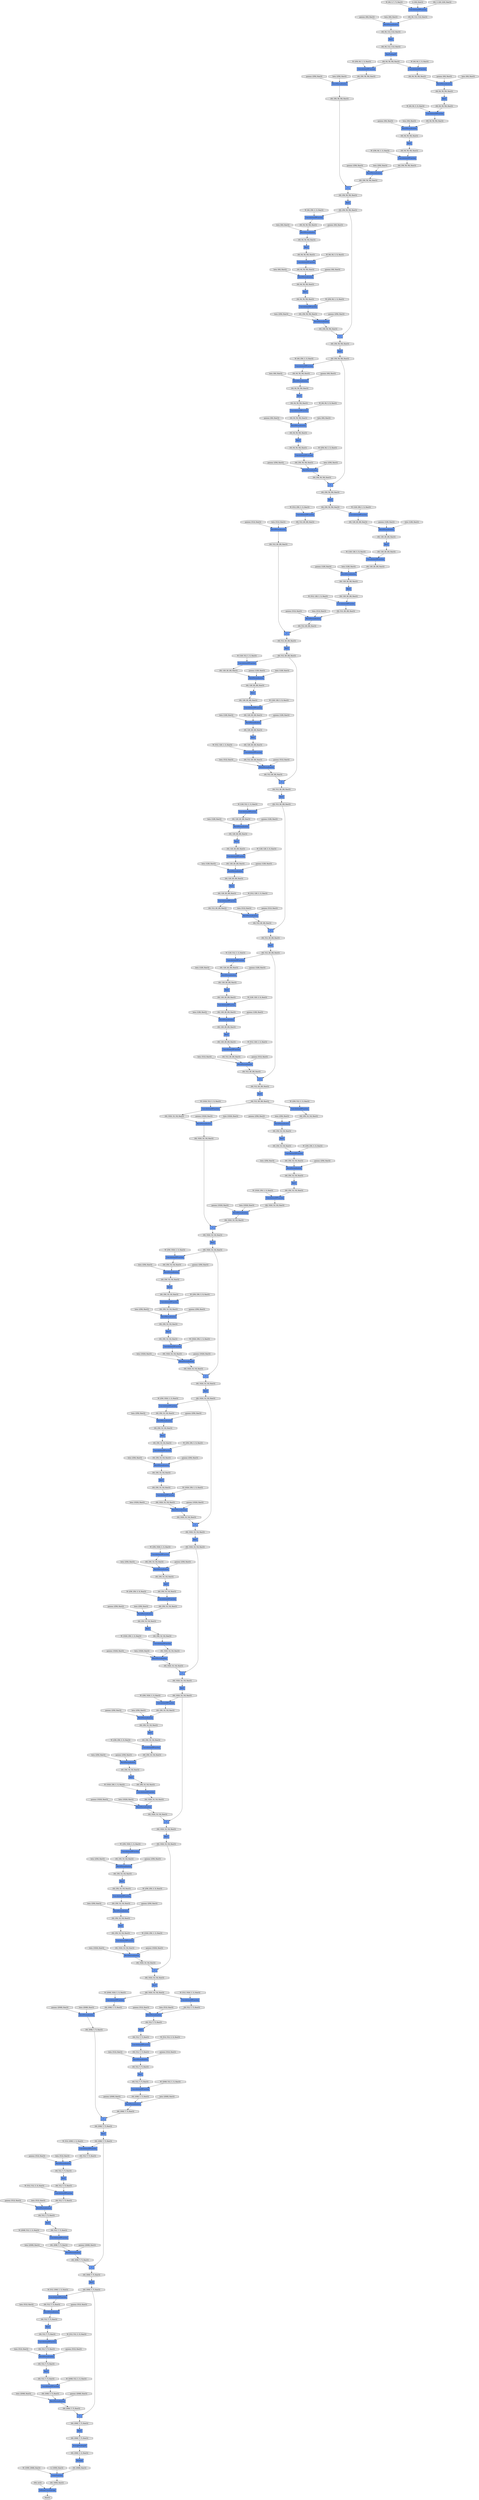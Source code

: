 digraph graphname{rankdir=TB;139725398245448 [label="ReLU",shape="record",style="filled",fillcolor="#6495ED"];139725398311040 [label="ReLU",shape="record",style="filled",fillcolor="#6495ED"];139725398245504 [label="(64, 256, 14, 14), float32",shape="octagon",style="filled",fillcolor="#E0E0E0"];139725398311096 [label="Convolution2DFunction",shape="record",style="filled",fillcolor="#6495ED"];139725398311152 [label="(64, 256, 14, 14), float32",shape="octagon",style="filled",fillcolor="#E0E0E0"];139725398245616 [label="Convolution2DFunction",shape="record",style="filled",fillcolor="#6495ED"];139725398311264 [label="Convolution2DFunction",shape="record",style="filled",fillcolor="#6495ED"];139725398245728 [label="(64, 256, 14, 14), float32",shape="octagon",style="filled",fillcolor="#E0E0E0"];139725398311376 [label="(64, 256, 14, 14), float32",shape="octagon",style="filled",fillcolor="#E0E0E0"];139725398245840 [label="BatchNormalization",shape="record",style="filled",fillcolor="#6495ED"];139725398311488 [label="BatchNormalization",shape="record",style="filled",fillcolor="#6495ED"];139725398245952 [label="(64, 256, 14, 14), float32",shape="octagon",style="filled",fillcolor="#E0E0E0"];139725454934592 [label="beta: (256), float32",shape="octagon",style="filled",fillcolor="#E0E0E0"];139725398311656 [label="(64, 256, 14, 14), float32",shape="octagon",style="filled",fillcolor="#E0E0E0"];139725454934872 [label="gamma: (256), float32",shape="octagon",style="filled",fillcolor="#E0E0E0"];139725398246344 [label="BatchNormalization",shape="record",style="filled",fillcolor="#6495ED"];139725398246400 [label="_ + _",shape="record",style="filled",fillcolor="#6495ED"];139725398246456 [label="(64, 256, 14, 14), float32",shape="octagon",style="filled",fillcolor="#E0E0E0"];139725398312048 [label="BatchNormalization",shape="record",style="filled",fillcolor="#6495ED"];139725398312104 [label="(64, 256, 14, 14), float32",shape="octagon",style="filled",fillcolor="#E0E0E0"];139725398246568 [label="Convolution2DFunction",shape="record",style="filled",fillcolor="#6495ED"];139725398312160 [label="(64, 256, 14, 14), float32",shape="octagon",style="filled",fillcolor="#E0E0E0"];139725398246680 [label="(64, 256, 14, 14), float32",shape="octagon",style="filled",fillcolor="#E0E0E0"];139725398312272 [label="_ + _",shape="record",style="filled",fillcolor="#6495ED"];139725398312384 [label="(64, 256, 14, 14), float32",shape="octagon",style="filled",fillcolor="#E0E0E0"];139725398246848 [label="(64, 1024, 14, 14), float32",shape="octagon",style="filled",fillcolor="#E0E0E0"];139725398312552 [label="(64, 1024, 14, 14), float32",shape="octagon",style="filled",fillcolor="#E0E0E0"];139725398247184 [label="BatchNormalization",shape="record",style="filled",fillcolor="#6495ED"];139725454935824 [label="W: (256, 64, 1, 1), float32",shape="octagon",style="filled",fillcolor="#E0E0E0"];139725398247296 [label="BatchNormalization",shape="record",style="filled",fillcolor="#6495ED"];139725398312888 [label="ReLU",shape="record",style="filled",fillcolor="#6495ED"];139725398247352 [label="(64, 1024, 14, 14), float32",shape="octagon",style="filled",fillcolor="#E0E0E0"];139725398312944 [label="BatchNormalization",shape="record",style="filled",fillcolor="#6495ED"];139725398313000 [label="ReLU",shape="record",style="filled",fillcolor="#6495ED"];139725398247464 [label="(64, 1024, 14, 14), float32",shape="octagon",style="filled",fillcolor="#E0E0E0"];139725398313056 [label="(64, 1024, 14, 14), float32",shape="octagon",style="filled",fillcolor="#E0E0E0"];139725454936160 [label="beta: (64), float32",shape="octagon",style="filled",fillcolor="#E0E0E0"];139725398313168 [label="(64, 1024, 14, 14), float32",shape="octagon",style="filled",fillcolor="#E0E0E0"];139725398313392 [label="BatchNormalization",shape="record",style="filled",fillcolor="#6495ED"];139725398247856 [label="ReLU",shape="record",style="filled",fillcolor="#6495ED"];139725398247912 [label="Convolution2DFunction",shape="record",style="filled",fillcolor="#6495ED"];139725398313504 [label="(64, 1024, 14, 14), float32",shape="octagon",style="filled",fillcolor="#E0E0E0"];139725398247968 [label="(64, 1024, 14, 14), float32",shape="octagon",style="filled",fillcolor="#E0E0E0"];139725398248024 [label="ReLU",shape="record",style="filled",fillcolor="#6495ED"];139725398248080 [label="(64, 256, 14, 14), float32",shape="octagon",style="filled",fillcolor="#E0E0E0"];139725398248136 [label="(64, 1024, 14, 14), float32",shape="octagon",style="filled",fillcolor="#E0E0E0"];139725454936776 [label="W: (64, 3, 7, 7), float32",shape="octagon",style="filled",fillcolor="#E0E0E0"];139725398248360 [label="Convolution2DFunction",shape="record",style="filled",fillcolor="#6495ED"];139725398313952 [label="ReLU",shape="record",style="filled",fillcolor="#6495ED"];139725398314008 [label="Convolution2DFunction",shape="record",style="filled",fillcolor="#6495ED"];139725398248472 [label="(64, 1024, 14, 14), float32",shape="octagon",style="filled",fillcolor="#E0E0E0"];139725398314064 [label="(64, 256, 14, 14), float32",shape="octagon",style="filled",fillcolor="#E0E0E0"];139725398314176 [label="Convolution2DFunction",shape="record",style="filled",fillcolor="#6495ED"];139725454937280 [label="b: (64), float32",shape="octagon",style="filled",fillcolor="#E0E0E0"];139725398314288 [label="(64, 256, 14, 14), float32",shape="octagon",style="filled",fillcolor="#E0E0E0"];139725398248864 [label="ReLU",shape="record",style="filled",fillcolor="#6495ED"];139725398314456 [label="BatchNormalization",shape="record",style="filled",fillcolor="#6495ED"];139725398248920 [label="Convolution2DFunction",shape="record",style="filled",fillcolor="#6495ED"];139725454937560 [label="gamma: (64), float32",shape="octagon",style="filled",fillcolor="#E0E0E0"];139725398248976 [label="(64, 256, 14, 14), float32",shape="octagon",style="filled",fillcolor="#E0E0E0"];139725398314624 [label="(64, 256, 14, 14), float32",shape="octagon",style="filled",fillcolor="#E0E0E0"];139725398249088 [label="Convolution2DFunction",shape="record",style="filled",fillcolor="#6495ED"];139725398249200 [label="(64, 256, 14, 14), float32",shape="octagon",style="filled",fillcolor="#E0E0E0"];139725454937840 [label="beta: (64), float32",shape="octagon",style="filled",fillcolor="#E0E0E0"];139725398249312 [label="BatchNormalization",shape="record",style="filled",fillcolor="#6495ED"];139725410078848 [label="gamma: (2048), float32",shape="octagon",style="filled",fillcolor="#E0E0E0"];139725398216832 [label="ReLU",shape="record",style="filled",fillcolor="#6495ED"];139725398216944 [label="ReLU",shape="record",style="filled",fillcolor="#6495ED"];139725398610160 [label="Convolution2DFunction",shape="record",style="filled",fillcolor="#6495ED"];139725398217000 [label="(64, 512, 28, 28), float32",shape="octagon",style="filled",fillcolor="#E0E0E0"];139725398610216 [label="(64, 64, 112, 112), float32",shape="octagon",style="filled",fillcolor="#E0E0E0"];139725398217056 [label="(64, 128, 28, 28), float32",shape="octagon",style="filled",fillcolor="#E0E0E0"];139725398643040 [label="_ + _",shape="record",style="filled",fillcolor="#6495ED"];139725398610272 [label="ReLU",shape="record",style="filled",fillcolor="#6495ED"];139725398217112 [label="(64, 512, 28, 28), float32",shape="octagon",style="filled",fillcolor="#E0E0E0"];139725398643152 [label="BatchNormalization",shape="record",style="filled",fillcolor="#6495ED"];139725410079240 [label="beta: (2048), float32",shape="octagon",style="filled",fillcolor="#E0E0E0"];139725409948168 [label="gamma: (256), float32",shape="octagon",style="filled",fillcolor="#E0E0E0"];139725398643208 [label="(64, 256, 56, 56), float32",shape="octagon",style="filled",fillcolor="#E0E0E0"];139725398217336 [label="ReLU",shape="record",style="filled",fillcolor="#6495ED"];139725398643320 [label="(64, 256, 56, 56), float32",shape="octagon",style="filled",fillcolor="#E0E0E0"];139725398414056 [label="float32",shape="octagon",style="filled",fillcolor="#E0E0E0"];139725398217448 [label="(64, 512, 28, 28), float32",shape="octagon",style="filled",fillcolor="#E0E0E0"];139725398610720 [label="BatchNormalization",shape="record",style="filled",fillcolor="#6495ED"];139725410079576 [label="W: (512, 2048, 1, 1), float32",shape="octagon",style="filled",fillcolor="#E0E0E0"];139725398610776 [label="(64, 64, 112, 112), float32",shape="octagon",style="filled",fillcolor="#E0E0E0"];139725409948560 [label="beta: (256), float32",shape="octagon",style="filled",fillcolor="#E0E0E0"];139725398610832 [label="MaxPooling2D",shape="record",style="filled",fillcolor="#6495ED"];139725398643712 [label="ReLU",shape="record",style="filled",fillcolor="#6495ED"];139725409948728 [label="W: (256, 256, 3, 3), float32",shape="octagon",style="filled",fillcolor="#E0E0E0"];139725398643768 [label="Convolution2DFunction",shape="record",style="filled",fillcolor="#6495ED"];139725398643824 [label="(64, 256, 56, 56), float32",shape="octagon",style="filled",fillcolor="#E0E0E0"];139725398217896 [label="ReLU",shape="record",style="filled",fillcolor="#6495ED"];139725398217952 [label="Convolution2DFunction",shape="record",style="filled",fillcolor="#6495ED"];139725398643936 [label="ReLU",shape="record",style="filled",fillcolor="#6495ED"];139725398218008 [label="(64, 128, 28, 28), float32",shape="octagon",style="filled",fillcolor="#E0E0E0"];139725398643992 [label="(64, 64, 56, 56), float32",shape="octagon",style="filled",fillcolor="#E0E0E0"];139725410080080 [label="gamma: (512), float32",shape="octagon",style="filled",fillcolor="#E0E0E0"];139725398644048 [label="(64, 256, 56, 56), float32",shape="octagon",style="filled",fillcolor="#E0E0E0"];139725398218120 [label="Convolution2DFunction",shape="record",style="filled",fillcolor="#6495ED"];139725398218232 [label="(64, 128, 28, 28), float32",shape="octagon",style="filled",fillcolor="#E0E0E0"];139725409949232 [label="gamma: (256), float32",shape="octagon",style="filled",fillcolor="#E0E0E0"];139725398218344 [label="BatchNormalization",shape="record",style="filled",fillcolor="#6495ED"];139725398644328 [label="Convolution2DFunction",shape="record",style="filled",fillcolor="#6495ED"];139725410080472 [label="beta: (512), float32",shape="octagon",style="filled",fillcolor="#E0E0E0"];139725398644440 [label="(64, 256, 56, 56), float32",shape="octagon",style="filled",fillcolor="#E0E0E0"];139725398218512 [label="(64, 128, 28, 28), float32",shape="octagon",style="filled",fillcolor="#E0E0E0"];139725410080640 [label="W: (512, 512, 3, 3), float32",shape="octagon",style="filled",fillcolor="#E0E0E0"];139725398611840 [label="Convolution2DFunction",shape="record",style="filled",fillcolor="#6495ED"];139725409949624 [label="beta: (256), float32",shape="octagon",style="filled",fillcolor="#E0E0E0"];139725398611896 [label="(64, 64, 56, 56), float32",shape="octagon",style="filled",fillcolor="#E0E0E0"];139725409949792 [label="W: (1024, 256, 1, 1), float32",shape="octagon",style="filled",fillcolor="#E0E0E0"];139725398644832 [label="ReLU",shape="record",style="filled",fillcolor="#6495ED"];139725398218904 [label="BatchNormalization",shape="record",style="filled",fillcolor="#6495ED"];139725398644888 [label="Convolution2DFunction",shape="record",style="filled",fillcolor="#6495ED"];139725398644944 [label="(64, 64, 56, 56), float32",shape="octagon",style="filled",fillcolor="#E0E0E0"];139725398612176 [label="(64, 64, 56, 56), float32",shape="octagon",style="filled",fillcolor="#E0E0E0"];139725398219016 [label="(64, 128, 28, 28), float32",shape="octagon",style="filled",fillcolor="#E0E0E0"];139725398645056 [label="Convolution2DFunction",shape="record",style="filled",fillcolor="#6495ED"];139725410081144 [label="gamma: (512), float32",shape="octagon",style="filled",fillcolor="#E0E0E0"];139725398219128 [label="_ + _",shape="record",style="filled",fillcolor="#6495ED"];139725398645168 [label="(64, 64, 56, 56), float32",shape="octagon",style="filled",fillcolor="#E0E0E0"];139725398219240 [label="(64, 128, 28, 28), float32",shape="octagon",style="filled",fillcolor="#E0E0E0"];139725398612456 [label="ReLU",shape="record",style="filled",fillcolor="#6495ED"];139725398612512 [label="Convolution2DFunction",shape="record",style="filled",fillcolor="#6495ED"];139725409950296 [label="gamma: (1024), float32",shape="octagon",style="filled",fillcolor="#E0E0E0"];139725398645336 [label="BatchNormalization",shape="record",style="filled",fillcolor="#6495ED"];139725398612568 [label="(64, 64, 56, 56), float32",shape="octagon",style="filled",fillcolor="#E0E0E0"];139725398219408 [label="(64, 512, 28, 28), float32",shape="octagon",style="filled",fillcolor="#E0E0E0"];139725398612680 [label="Convolution2DFunction",shape="record",style="filled",fillcolor="#6495ED"];139725410081536 [label="beta: (512), float32",shape="octagon",style="filled",fillcolor="#E0E0E0"];139725398645504 [label="(64, 64, 56, 56), float32",shape="octagon",style="filled",fillcolor="#E0E0E0"];139725398612792 [label="(64, 64, 56, 56), float32",shape="octagon",style="filled",fillcolor="#E0E0E0"];139725410081704 [label="W: (2048, 512, 1, 1), float32",shape="octagon",style="filled",fillcolor="#E0E0E0"];139725398612904 [label="BatchNormalization",shape="record",style="filled",fillcolor="#6495ED"];139725409950688 [label="beta: (1024), float32",shape="octagon",style="filled",fillcolor="#E0E0E0"];139725398219744 [label="ReLU",shape="record",style="filled",fillcolor="#6495ED"];139725398219856 [label="BatchNormalization",shape="record",style="filled",fillcolor="#6495ED"];139725398613072 [label="(64, 64, 56, 56), float32",shape="octagon",style="filled",fillcolor="#E0E0E0"];139725409950856 [label="W: (1024, 512, 1, 1), float32",shape="octagon",style="filled",fillcolor="#E0E0E0"];139725398219912 [label="(64, 512, 28, 28), float32",shape="octagon",style="filled",fillcolor="#E0E0E0"];139725398645896 [label="BatchNormalization",shape="record",style="filled",fillcolor="#6495ED"];139725398219968 [label="(64, 256, 14, 14), float32",shape="octagon",style="filled",fillcolor="#E0E0E0"];139725398645952 [label="BatchNormalization",shape="record",style="filled",fillcolor="#6495ED"];139725398220024 [label="(64, 512, 28, 28), float32",shape="octagon",style="filled",fillcolor="#E0E0E0"];139725398646008 [label="(64, 64, 56, 56), float32",shape="octagon",style="filled",fillcolor="#E0E0E0"];139725398646120 [label="_ + _",shape="record",style="filled",fillcolor="#6495ED"];139725410082208 [label="gamma: (2048), float32",shape="octagon",style="filled",fillcolor="#E0E0E0"];139725398646232 [label="(64, 64, 56, 56), float32",shape="octagon",style="filled",fillcolor="#E0E0E0"];139725398613464 [label="BatchNormalization",shape="record",style="filled",fillcolor="#6495ED"];139725398613520 [label="BatchNormalization",shape="record",style="filled",fillcolor="#6495ED"];139725398220360 [label="(64, 512, 28, 28), float32",shape="octagon",style="filled",fillcolor="#E0E0E0"];139725398613576 [label="(64, 64, 56, 56), float32",shape="octagon",style="filled",fillcolor="#E0E0E0"];139725409951360 [label="gamma: (1024), float32",shape="octagon",style="filled",fillcolor="#E0E0E0"];139725398646400 [label="(64, 256, 56, 56), float32",shape="octagon",style="filled",fillcolor="#E0E0E0"];139725398613688 [label="Convolution2DFunction",shape="record",style="filled",fillcolor="#6495ED"];139725410082600 [label="beta: (2048), float32",shape="octagon",style="filled",fillcolor="#E0E0E0"];139725398613800 [label="(64, 64, 56, 56), float32",shape="octagon",style="filled",fillcolor="#E0E0E0"];139725398220752 [label="Convolution2DFunction",shape="record",style="filled",fillcolor="#6495ED"];139725398646736 [label="ReLU",shape="record",style="filled",fillcolor="#6495ED"];139725398613968 [label="(64, 256, 56, 56), float32",shape="octagon",style="filled",fillcolor="#E0E0E0"];139725398384824 [label="ReLU",shape="record",style="filled",fillcolor="#6495ED"];139725454942392 [label="W: (64, 64, 1, 1), float32",shape="octagon",style="filled",fillcolor="#E0E0E0"];139725398384880 [label="Convolution2DFunction",shape="record",style="filled",fillcolor="#6495ED"];139725409984752 [label="gamma: (256), float32",shape="octagon",style="filled",fillcolor="#E0E0E0"];139725398384936 [label="(64, 512, 7, 7), float32",shape="octagon",style="filled",fillcolor="#E0E0E0"];139725410017632 [label="beta: (256), float32",shape="octagon",style="filled",fillcolor="#E0E0E0"];139725398385048 [label="Convolution2DFunction",shape="record",style="filled",fillcolor="#6495ED"];139725398385160 [label="(64, 512, 7, 7), float32",shape="octagon",style="filled",fillcolor="#E0E0E0"];139725410017800 [label="W: (1024, 256, 1, 1), float32",shape="octagon",style="filled",fillcolor="#E0E0E0"];139725454942784 [label="gamma: (64), float32",shape="octagon",style="filled",fillcolor="#E0E0E0"];139725398385272 [label="BatchNormalization",shape="record",style="filled",fillcolor="#6495ED"];139725409985144 [label="beta: (256), float32",shape="octagon",style="filled",fillcolor="#E0E0E0"];139725398385440 [label="(64, 512, 7, 7), float32",shape="octagon",style="filled",fillcolor="#E0E0E0"];139725409985312 [label="W: (256, 256, 3, 3), float32",shape="octagon",style="filled",fillcolor="#E0E0E0"];139725454943064 [label="beta: (64), float32",shape="octagon",style="filled",fillcolor="#E0E0E0"];139725410018304 [label="gamma: (1024), float32",shape="octagon",style="filled",fillcolor="#E0E0E0"];139725454943232 [label="W: (64, 64, 3, 3), float32",shape="octagon",style="filled",fillcolor="#E0E0E0"];139725398385832 [label="BatchNormalization",shape="record",style="filled",fillcolor="#6495ED"];139725398385944 [label="(64, 512, 7, 7), float32",shape="octagon",style="filled",fillcolor="#E0E0E0"];139725409985816 [label="gamma: (256), float32",shape="octagon",style="filled",fillcolor="#E0E0E0"];139725398386056 [label="_ + _",shape="record",style="filled",fillcolor="#6495ED"];139725410018696 [label="beta: (1024), float32",shape="octagon",style="filled",fillcolor="#E0E0E0"];139725454943624 [label="gamma: (64), float32",shape="octagon",style="filled",fillcolor="#E0E0E0"];139725398386168 [label="(64, 512, 7, 7), float32",shape="octagon",style="filled",fillcolor="#E0E0E0"];139725398386336 [label="(64, 2048, 7, 7), float32",shape="octagon",style="filled",fillcolor="#E0E0E0"];139725409986208 [label="beta: (256), float32",shape="octagon",style="filled",fillcolor="#E0E0E0"];139725454943904 [label="beta: (64), float32",shape="octagon",style="filled",fillcolor="#E0E0E0"];139725410019032 [label="W: (256, 1024, 1, 1), float32",shape="octagon",style="filled",fillcolor="#E0E0E0"];139725409986376 [label="W: (1024, 256, 1, 1), float32",shape="octagon",style="filled",fillcolor="#E0E0E0"];139725454944072 [label="W: (256, 64, 1, 1), float32",shape="octagon",style="filled",fillcolor="#E0E0E0"];139725398386672 [label="ReLU",shape="record",style="filled",fillcolor="#6495ED"];139725398386840 [label="(64, 2048, 7, 7), float32",shape="octagon",style="filled",fillcolor="#E0E0E0"];139725410019536 [label="gamma: (256), float32",shape="octagon",style="filled",fillcolor="#E0E0E0"];139725454944464 [label="gamma: (256), float32",shape="octagon",style="filled",fillcolor="#E0E0E0"];139725398386952 [label="(64, 2048, 7, 7), float32",shape="octagon",style="filled",fillcolor="#E0E0E0"];139725409986880 [label="gamma: (1024), float32",shape="octagon",style="filled",fillcolor="#E0E0E0"];139725398387176 [label="Reshape",shape="record",style="filled",fillcolor="#6495ED"];139725454944744 [label="beta: (256), float32",shape="octagon",style="filled",fillcolor="#E0E0E0"];139725398387288 [label="(64, 2048, 7, 7), float32",shape="octagon",style="filled",fillcolor="#E0E0E0"];139725410019928 [label="beta: (256), float32",shape="octagon",style="filled",fillcolor="#E0E0E0"];139725454944912 [label="W: (256, 64, 1, 1), float32",shape="octagon",style="filled",fillcolor="#E0E0E0"];139725409987272 [label="beta: (1024), float32",shape="octagon",style="filled",fillcolor="#E0E0E0"];139725410020096 [label="W: (256, 256, 3, 3), float32",shape="octagon",style="filled",fillcolor="#E0E0E0"];139725409987608 [label="W: (256, 1024, 1, 1), float32",shape="octagon",style="filled",fillcolor="#E0E0E0"];139725454945304 [label="gamma: (256), float32",shape="octagon",style="filled",fillcolor="#E0E0E0"];139725398387960 [label="(64, 2048, 1, 1), float32",shape="octagon",style="filled",fillcolor="#E0E0E0"];139725410020600 [label="gamma: (256), float32",shape="octagon",style="filled",fillcolor="#E0E0E0"];139725454945584 [label="beta: (256), float32",shape="octagon",style="filled",fillcolor="#E0E0E0"];139725398388072 [label="SoftmaxCrossEntropy",shape="record",style="filled",fillcolor="#6495ED"];139725398388184 [label="(64, 2048), float32",shape="octagon",style="filled",fillcolor="#E0E0E0"];139725398388240 [label="LinearFunction",shape="record",style="filled",fillcolor="#6495ED"];139725409988112 [label="gamma: (256), float32",shape="octagon",style="filled",fillcolor="#E0E0E0"];139725410020992 [label="beta: (256), float32",shape="octagon",style="filled",fillcolor="#E0E0E0"];139725454945920 [label="W: (64, 256, 1, 1), float32",shape="octagon",style="filled",fillcolor="#E0E0E0"];139725398388464 [label="(64, 1000), float32",shape="octagon",style="filled",fillcolor="#E0E0E0"];139725410021160 [label="W: (1024, 256, 1, 1), float32",shape="octagon",style="filled",fillcolor="#E0E0E0"];139725398388576 [label="(64), int32",shape="octagon",style="filled",fillcolor="#E0E0E0"];139725409988504 [label="beta: (256), float32",shape="octagon",style="filled",fillcolor="#E0E0E0"];139725398683776 [label="ReLU",shape="record",style="filled",fillcolor="#6495ED"];139725398683832 [label="(64, 256, 56, 56), float32",shape="octagon",style="filled",fillcolor="#E0E0E0"];139725398683888 [label="(64, 64, 56, 56), float32",shape="octagon",style="filled",fillcolor="#E0E0E0"];139725455012136 [label="beta: (128), float32",shape="octagon",style="filled",fillcolor="#E0E0E0"];139725398683944 [label="(64, 256, 56, 56), float32",shape="octagon",style="filled",fillcolor="#E0E0E0"];139725398356376 [label="ReLU",shape="record",style="filled",fillcolor="#6495ED"];139725398356432 [label="(64, 2048, 7, 7), float32",shape="octagon",style="filled",fillcolor="#E0E0E0"];139725455012304 [label="W: (512, 128, 1, 1), float32",shape="octagon",style="filled",fillcolor="#E0E0E0"];139725398356488 [label="ReLU",shape="record",style="filled",fillcolor="#6495ED"];139725398684168 [label="ReLU",shape="record",style="filled",fillcolor="#6495ED"];139725398356544 [label="(64, 512, 7, 7), float32",shape="octagon",style="filled",fillcolor="#E0E0E0"];139725398356600 [label="(64, 2048, 7, 7), float32",shape="octagon",style="filled",fillcolor="#E0E0E0"];139725398684280 [label="(64, 256, 56, 56), float32",shape="octagon",style="filled",fillcolor="#E0E0E0"];139725398356824 [label="Convolution2DFunction",shape="record",style="filled",fillcolor="#6495ED"];139725455012696 [label="gamma: (512), float32",shape="octagon",style="filled",fillcolor="#E0E0E0"];139725398356936 [label="(64, 2048, 7, 7), float32",shape="octagon",style="filled",fillcolor="#E0E0E0"];139725398684728 [label="ReLU",shape="record",style="filled",fillcolor="#6495ED"];139725455012976 [label="beta: (512), float32",shape="octagon",style="filled",fillcolor="#E0E0E0"];139725398684784 [label="Convolution2DFunction",shape="record",style="filled",fillcolor="#6495ED"];139725398684840 [label="(64, 64, 56, 56), float32",shape="octagon",style="filled",fillcolor="#E0E0E0"];139725398684952 [label="Convolution2DFunction",shape="record",style="filled",fillcolor="#6495ED"];139725398357328 [label="ReLU",shape="record",style="filled",fillcolor="#6495ED"];139725398357384 [label="Convolution2DFunction",shape="record",style="filled",fillcolor="#6495ED"];139725398685064 [label="(64, 64, 56, 56), float32",shape="octagon",style="filled",fillcolor="#E0E0E0"];139725398357440 [label="(64, 512, 7, 7), float32",shape="octagon",style="filled",fillcolor="#E0E0E0"];139725455013312 [label="W: (128, 512, 1, 1), float32",shape="octagon",style="filled",fillcolor="#E0E0E0"];139725398685176 [label="BatchNormalization",shape="record",style="filled",fillcolor="#6495ED"];139725398357552 [label="Convolution2DFunction",shape="record",style="filled",fillcolor="#6495ED"];139725398357664 [label="(64, 512, 7, 7), float32",shape="octagon",style="filled",fillcolor="#E0E0E0"];139725398685344 [label="(64, 64, 56, 56), float32",shape="octagon",style="filled",fillcolor="#E0E0E0"];139725398357776 [label="BatchNormalization",shape="record",style="filled",fillcolor="#6495ED"];139725455013704 [label="gamma: (128), float32",shape="octagon",style="filled",fillcolor="#E0E0E0"];139725398357888 [label="(64, 512, 7, 7), float32",shape="octagon",style="filled",fillcolor="#E0E0E0"];139725398685736 [label="BatchNormalization",shape="record",style="filled",fillcolor="#6495ED"];139725455014040 [label="beta: (128), float32",shape="octagon",style="filled",fillcolor="#E0E0E0"];139725398685848 [label="(64, 64, 56, 56), float32",shape="octagon",style="filled",fillcolor="#E0E0E0"];139725398358280 [label="BatchNormalization",shape="record",style="filled",fillcolor="#6495ED"];139725398685960 [label="_ + _",shape="record",style="filled",fillcolor="#6495ED"];139725398358336 [label="(64, 512, 7, 7), float32",shape="octagon",style="filled",fillcolor="#E0E0E0"];139725455014208 [label="W: (128, 128, 3, 3), float32",shape="octagon",style="filled",fillcolor="#E0E0E0"];139725398358392 [label="(64, 512, 7, 7), float32",shape="octagon",style="filled",fillcolor="#E0E0E0"];139725398686072 [label="(64, 64, 56, 56), float32",shape="octagon",style="filled",fillcolor="#E0E0E0"];139725398358504 [label="_ + _",shape="record",style="filled",fillcolor="#6495ED"];139725398686240 [label="(64, 256, 56, 56), float32",shape="octagon",style="filled",fillcolor="#E0E0E0"];139725398358616 [label="(64, 512, 7, 7), float32",shape="octagon",style="filled",fillcolor="#E0E0E0"];139725398358784 [label="(64, 2048, 7, 7), float32",shape="octagon",style="filled",fillcolor="#E0E0E0"];139725455014712 [label="gamma: (128), float32",shape="octagon",style="filled",fillcolor="#E0E0E0"];139725398686576 [label="ReLU",shape="record",style="filled",fillcolor="#6495ED"];139725398686688 [label="BatchNormalization",shape="record",style="filled",fillcolor="#6495ED"];139725398686744 [label="(64, 256, 56, 56), float32",shape="octagon",style="filled",fillcolor="#E0E0E0"];139725398359120 [label="ReLU",shape="record",style="filled",fillcolor="#6495ED"];139725398686800 [label="(64, 128, 28, 28), float32",shape="octagon",style="filled",fillcolor="#E0E0E0"];139725398359176 [label="BatchNormalization",shape="record",style="filled",fillcolor="#6495ED"];139725398686856 [label="(64, 256, 56, 56), float32",shape="octagon",style="filled",fillcolor="#E0E0E0"];139725398359232 [label="ReLU",shape="record",style="filled",fillcolor="#6495ED"];139725455015104 [label="beta: (128), float32",shape="octagon",style="filled",fillcolor="#E0E0E0"];139725398359288 [label="(64, 2048, 7, 7), float32",shape="octagon",style="filled",fillcolor="#E0E0E0"];139725398359400 [label="(64, 2048, 7, 7), float32",shape="octagon",style="filled",fillcolor="#E0E0E0"];139725398687080 [label="Convolution2DFunction",shape="record",style="filled",fillcolor="#6495ED"];139725455015272 [label="W: (512, 128, 1, 1), float32",shape="octagon",style="filled",fillcolor="#E0E0E0"];139725398687192 [label="(64, 256, 56, 56), float32",shape="octagon",style="filled",fillcolor="#E0E0E0"];139725398359736 [label="(64, 2048, 7, 7), float32",shape="octagon",style="filled",fillcolor="#E0E0E0"];139725454851768 [label="W: (128, 256, 1, 1), float32",shape="octagon",style="filled",fillcolor="#E0E0E0"];139725455015776 [label="gamma: (512), float32",shape="octagon",style="filled",fillcolor="#E0E0E0"];139725398687584 [label="BatchNormalization",shape="record",style="filled",fillcolor="#6495ED"];139725398687640 [label="Convolution2DFunction",shape="record",style="filled",fillcolor="#6495ED"];139725398687696 [label="(64, 128, 28, 28), float32",shape="octagon",style="filled",fillcolor="#E0E0E0"];139725410058368 [label="beta: (2048), float32",shape="octagon",style="filled",fillcolor="#E0E0E0"];139725398687872 [label="Convolution2DFunction",shape="record",style="filled",fillcolor="#6495ED"];139725398294712 [label="ReLU",shape="record",style="filled",fillcolor="#6495ED"];139725398687984 [label="(64, 128, 28, 28), float32",shape="octagon",style="filled",fillcolor="#E0E0E0"];139725410058536 [label="W: (2048, 1024, 1, 1), float32",shape="octagon",style="filled",fillcolor="#E0E0E0"];139725398294824 [label="ReLU",shape="record",style="filled",fillcolor="#6495ED"];139725398294880 [label="(64, 1024, 14, 14), float32",shape="octagon",style="filled",fillcolor="#E0E0E0"];139725398196576 [label="BatchNormalization",shape="record",style="filled",fillcolor="#6495ED"];139725398688096 [label="ReLU",shape="record",style="filled",fillcolor="#6495ED"];139725398294936 [label="(64, 256, 14, 14), float32",shape="octagon",style="filled",fillcolor="#E0E0E0"];139725398196632 [label="(64, 128, 28, 28), float32",shape="octagon",style="filled",fillcolor="#E0E0E0"];139725398294992 [label="(64, 1024, 14, 14), float32",shape="octagon",style="filled",fillcolor="#E0E0E0"];139725398196688 [label="(64, 128, 28, 28), float32",shape="octagon",style="filled",fillcolor="#E0E0E0"];139725398688208 [label="(64, 128, 28, 28), float32",shape="octagon",style="filled",fillcolor="#E0E0E0"];139725398196800 [label="_ + _",shape="record",style="filled",fillcolor="#6495ED"];139725398295216 [label="Convolution2DFunction",shape="record",style="filled",fillcolor="#6495ED"];139725398196912 [label="(64, 128, 28, 28), float32",shape="octagon",style="filled",fillcolor="#E0E0E0"];139725410059040 [label="gamma: (2048), float32",shape="octagon",style="filled",fillcolor="#E0E0E0"];139725398295328 [label="(64, 1024, 14, 14), float32",shape="octagon",style="filled",fillcolor="#E0E0E0"];139725398197080 [label="(64, 512, 28, 28), float32",shape="octagon",style="filled",fillcolor="#E0E0E0"];139725398688600 [label="BatchNormalization",shape="record",style="filled",fillcolor="#6495ED"];139725398688656 [label="_ + _",shape="record",style="filled",fillcolor="#6495ED"];139725398688712 [label="(64, 128, 28, 28), float32",shape="octagon",style="filled",fillcolor="#E0E0E0"];139725398688824 [label="Convolution2DFunction",shape="record",style="filled",fillcolor="#6495ED"];139725410059432 [label="beta: (2048), float32",shape="octagon",style="filled",fillcolor="#E0E0E0"];139725398197416 [label="ReLU",shape="record",style="filled",fillcolor="#6495ED"];139725398688936 [label="(64, 128, 28, 28), float32",shape="octagon",style="filled",fillcolor="#E0E0E0"];139725398295776 [label="ReLU",shape="record",style="filled",fillcolor="#6495ED"];139725398197472 [label="BatchNormalization",shape="record",style="filled",fillcolor="#6495ED"];139725398295832 [label="Convolution2DFunction",shape="record",style="filled",fillcolor="#6495ED"];139725398197528 [label="ReLU",shape="record",style="filled",fillcolor="#6495ED"];139725398295888 [label="(64, 256, 14, 14), float32",shape="octagon",style="filled",fillcolor="#E0E0E0"];139725398197584 [label="(64, 512, 28, 28), float32",shape="octagon",style="filled",fillcolor="#E0E0E0"];139725398689104 [label="(64, 512, 28, 28), float32",shape="octagon",style="filled",fillcolor="#E0E0E0"];139725398296000 [label="Convolution2DFunction",shape="record",style="filled",fillcolor="#6495ED"];139725398197696 [label="(64, 512, 28, 28), float32",shape="octagon",style="filled",fillcolor="#E0E0E0"];139725410059768 [label="W: (512, 2048, 1, 1), float32",shape="octagon",style="filled",fillcolor="#E0E0E0"];139725398296112 [label="(64, 256, 14, 14), float32",shape="octagon",style="filled",fillcolor="#E0E0E0"];139725398296224 [label="BatchNormalization",shape="record",style="filled",fillcolor="#6495ED"];139725398197920 [label="Convolution2DFunction",shape="record",style="filled",fillcolor="#6495ED"];139725398689440 [label="BatchNormalization",shape="record",style="filled",fillcolor="#6495ED"];139725398198032 [label="(64, 512, 28, 28), float32",shape="octagon",style="filled",fillcolor="#E0E0E0"];139725398689552 [label="BatchNormalization",shape="record",style="filled",fillcolor="#6495ED"];139725398296392 [label="(64, 256, 14, 14), float32",shape="octagon",style="filled",fillcolor="#E0E0E0"];139725398689608 [label="(64, 512, 28, 28), float32",shape="octagon",style="filled",fillcolor="#E0E0E0"];139725398689720 [label="(64, 512, 28, 28), float32",shape="octagon",style="filled",fillcolor="#E0E0E0"];139725410060272 [label="gamma: (512), float32",shape="octagon",style="filled",fillcolor="#E0E0E0"];139725398296784 [label="BatchNormalization",shape="record",style="filled",fillcolor="#6495ED"];139725398198480 [label="ReLU",shape="record",style="filled",fillcolor="#6495ED"];139725398296840 [label="(64, 256, 14, 14), float32",shape="octagon",style="filled",fillcolor="#E0E0E0"];139725398198536 [label="Convolution2DFunction",shape="record",style="filled",fillcolor="#6495ED"];139725398296896 [label="(64, 256, 14, 14), float32",shape="octagon",style="filled",fillcolor="#E0E0E0"];139725398198592 [label="(64, 128, 28, 28), float32",shape="octagon",style="filled",fillcolor="#E0E0E0"];139725398690112 [label="ReLU",shape="record",style="filled",fillcolor="#6495ED"];139725410060664 [label="beta: (512), float32",shape="octagon",style="filled",fillcolor="#E0E0E0"];139725398690168 [label="Convolution2DFunction",shape="record",style="filled",fillcolor="#6495ED"];139725398297008 [label="_ + _",shape="record",style="filled",fillcolor="#6495ED"];139725398198704 [label="Convolution2DFunction",shape="record",style="filled",fillcolor="#6495ED"];139725398690224 [label="(64, 512, 28, 28), float32",shape="octagon",style="filled",fillcolor="#E0E0E0"];139725398690280 [label="ReLU",shape="record",style="filled",fillcolor="#6495ED"];139725410060832 [label="W: (512, 512, 3, 3), float32",shape="octagon",style="filled",fillcolor="#E0E0E0"];139725398297120 [label="(64, 256, 14, 14), float32",shape="octagon",style="filled",fillcolor="#E0E0E0"];139725398198816 [label="(64, 128, 28, 28), float32",shape="octagon",style="filled",fillcolor="#E0E0E0"];139725398690336 [label="(64, 128, 28, 28), float32",shape="octagon",style="filled",fillcolor="#E0E0E0"];139725398690392 [label="(64, 512, 28, 28), float32",shape="octagon",style="filled",fillcolor="#E0E0E0"];139725398297288 [label="(64, 1024, 14, 14), float32",shape="octagon",style="filled",fillcolor="#E0E0E0"];139725398198984 [label="BatchNormalization",shape="record",style="filled",fillcolor="#6495ED"];139725398690616 [label="Convolution2DFunction",shape="record",style="filled",fillcolor="#6495ED"];139725398199152 [label="(64, 128, 28, 28), float32",shape="octagon",style="filled",fillcolor="#E0E0E0"];139725398690728 [label="(64, 512, 28, 28), float32",shape="octagon",style="filled",fillcolor="#E0E0E0"];139725410061336 [label="gamma: (512), float32",shape="octagon",style="filled",fillcolor="#E0E0E0"];139725398297624 [label="ReLU",shape="record",style="filled",fillcolor="#6495ED"];139725398297680 [label="BatchNormalization",shape="record",style="filled",fillcolor="#6495ED"];139725398297736 [label="ReLU",shape="record",style="filled",fillcolor="#6495ED"];139725398297792 [label="(64, 1024, 14, 14), float32",shape="octagon",style="filled",fillcolor="#E0E0E0"];139725398199544 [label="BatchNormalization",shape="record",style="filled",fillcolor="#6495ED"];139725398297904 [label="(64, 1024, 14, 14), float32",shape="octagon",style="filled",fillcolor="#E0E0E0"];139725398199600 [label="BatchNormalization",shape="record",style="filled",fillcolor="#6495ED"];139725398691120 [label="ReLU",shape="record",style="filled",fillcolor="#6495ED"];139725398199656 [label="(64, 128, 28, 28), float32",shape="octagon",style="filled",fillcolor="#E0E0E0"];139725398691176 [label="Convolution2DFunction",shape="record",style="filled",fillcolor="#6495ED"];139725410061728 [label="beta: (512), float32",shape="octagon",style="filled",fillcolor="#E0E0E0"];139725398691232 [label="(64, 128, 28, 28), float32",shape="octagon",style="filled",fillcolor="#E0E0E0"];139725398199768 [label="_ + _",shape="record",style="filled",fillcolor="#6495ED"];139725398298128 [label="Convolution2DFunction",shape="record",style="filled",fillcolor="#6495ED"];139725398691344 [label="Convolution2DFunction",shape="record",style="filled",fillcolor="#6495ED"];139725410061896 [label="W: (2048, 512, 1, 1), float32",shape="octagon",style="filled",fillcolor="#E0E0E0"];139725398199880 [label="(64, 128, 28, 28), float32",shape="octagon",style="filled",fillcolor="#E0E0E0"];139725398298240 [label="(64, 1024, 14, 14), float32",shape="octagon",style="filled",fillcolor="#E0E0E0"];139725398691456 [label="(64, 128, 28, 28), float32",shape="octagon",style="filled",fillcolor="#E0E0E0"];139725398200048 [label="(64, 512, 28, 28), float32",shape="octagon",style="filled",fillcolor="#E0E0E0"];139725398691568 [label="BatchNormalization",shape="record",style="filled",fillcolor="#6495ED"];139725398691736 [label="(64, 128, 28, 28), float32",shape="octagon",style="filled",fillcolor="#E0E0E0"];139725410095176 [label="W: (1000, 2048), float32",shape="octagon",style="filled",fillcolor="#E0E0E0"];139725398265928 [label="(64, 256, 14, 14), float32",shape="octagon",style="filled",fillcolor="#E0E0E0"];139725409931560 [label="beta: (512), float32",shape="octagon",style="filled",fillcolor="#E0E0E0"];139725410095568 [label="b: (1000), float32",shape="octagon",style="filled",fillcolor="#E0E0E0"];139725398266320 [label="BatchNormalization",shape="record",style="filled",fillcolor="#6495ED"];139725398266376 [label="(64, 256, 14, 14), float32",shape="octagon",style="filled",fillcolor="#E0E0E0"];139725398266432 [label="(64, 256, 14, 14), float32",shape="octagon",style="filled",fillcolor="#E0E0E0"];139725398528576 [label="BatchNormalization",shape="record",style="filled",fillcolor="#6495ED"];139725409931896 [label="W: (128, 512, 1, 1), float32",shape="octagon",style="filled",fillcolor="#E0E0E0"];139725398266544 [label="_ + _",shape="record",style="filled",fillcolor="#6495ED"];139725398266656 [label="(64, 256, 14, 14), float32",shape="octagon",style="filled",fillcolor="#E0E0E0"];139725398266824 [label="(64, 1024, 14, 14), float32",shape="octagon",style="filled",fillcolor="#E0E0E0"];139725409932400 [label="gamma: (128), float32",shape="octagon",style="filled",fillcolor="#E0E0E0"];139725398267160 [label="ReLU",shape="record",style="filled",fillcolor="#6495ED"];139725398267216 [label="BatchNormalization",shape="record",style="filled",fillcolor="#6495ED"];139725398267272 [label="ReLU",shape="record",style="filled",fillcolor="#6495ED"];139725398267328 [label="(64, 1024, 14, 14), float32",shape="octagon",style="filled",fillcolor="#E0E0E0"];139725409932792 [label="beta: (128), float32",shape="octagon",style="filled",fillcolor="#E0E0E0"];139725398529528 [label="(64, 3, 224, 224), float32",shape="octagon",style="filled",fillcolor="#E0E0E0"];139725398267440 [label="(64, 1024, 14, 14), float32",shape="octagon",style="filled",fillcolor="#E0E0E0"];139725398529640 [label="ReLU",shape="record",style="filled",fillcolor="#6495ED"];139725409932960 [label="W: (128, 128, 3, 3), float32",shape="octagon",style="filled",fillcolor="#E0E0E0"];139725398267664 [label="Convolution2DFunction",shape="record",style="filled",fillcolor="#6495ED"];139725398529864 [label="Convolution2DFunction",shape="record",style="filled",fillcolor="#6495ED"];139725398267776 [label="(64, 1024, 14, 14), float32",shape="octagon",style="filled",fillcolor="#E0E0E0"];139725409933464 [label="gamma: (128), float32",shape="octagon",style="filled",fillcolor="#E0E0E0"];139725398268224 [label="ReLU",shape="record",style="filled",fillcolor="#6495ED"];139725398268280 [label="Convolution2DFunction",shape="record",style="filled",fillcolor="#6495ED"];139725398268336 [label="(64, 256, 14, 14), float32",shape="octagon",style="filled",fillcolor="#E0E0E0"];139725398268448 [label="Convolution2DFunction",shape="record",style="filled",fillcolor="#6495ED"];139725409933856 [label="beta: (128), float32",shape="octagon",style="filled",fillcolor="#E0E0E0"];139725398268560 [label="(64, 256, 14, 14), float32",shape="octagon",style="filled",fillcolor="#E0E0E0"];139725409934024 [label="W: (512, 128, 1, 1), float32",shape="octagon",style="filled",fillcolor="#E0E0E0"];139725398268672 [label="BatchNormalization",shape="record",style="filled",fillcolor="#6495ED"];139725398268840 [label="(64, 256, 14, 14), float32",shape="octagon",style="filled",fillcolor="#E0E0E0"];139725409934528 [label="gamma: (512), float32",shape="octagon",style="filled",fillcolor="#E0E0E0"];139725398269232 [label="BatchNormalization",shape="record",style="filled",fillcolor="#6495ED"];139725398269288 [label="BatchNormalization",shape="record",style="filled",fillcolor="#6495ED"];139725398269344 [label="(64, 256, 14, 14), float32",shape="octagon",style="filled",fillcolor="#E0E0E0"];139725398269456 [label="_ + _",shape="record",style="filled",fillcolor="#6495ED"];139725398531600 [label="(64, 64, 112, 112), float32",shape="octagon",style="filled",fillcolor="#E0E0E0"];139725409934920 [label="beta: (512), float32",shape="octagon",style="filled",fillcolor="#E0E0E0"];139725398269568 [label="(64, 256, 14, 14), float32",shape="octagon",style="filled",fillcolor="#E0E0E0"];139725398269736 [label="(64, 1024, 14, 14), float32",shape="octagon",style="filled",fillcolor="#E0E0E0"];139725409935312 [label="W: (256, 512, 1, 1), float32",shape="octagon",style="filled",fillcolor="#E0E0E0"];139725398335560 [label="BatchNormalization",shape="record",style="filled",fillcolor="#6495ED"];139725409968200 [label="beta: (1024), float32",shape="octagon",style="filled",fillcolor="#E0E0E0"];139725410001024 [label="W: (256, 256, 3, 3), float32",shape="octagon",style="filled",fillcolor="#E0E0E0"];139725454991488 [label="W: (128, 128, 3, 3), float32",shape="octagon",style="filled",fillcolor="#E0E0E0"];139725398335672 [label="(64, 256, 14, 14), float32",shape="octagon",style="filled",fillcolor="#E0E0E0"];139725398335784 [label="_ + _",shape="record",style="filled",fillcolor="#6495ED"];139725398335896 [label="(64, 256, 14, 14), float32",shape="octagon",style="filled",fillcolor="#E0E0E0"];139725409968536 [label="W: (256, 1024, 1, 1), float32",shape="octagon",style="filled",fillcolor="#E0E0E0"];139725454991880 [label="gamma: (128), float32",shape="octagon",style="filled",fillcolor="#E0E0E0"];139725398336064 [label="(64, 1024, 14, 14), float32",shape="octagon",style="filled",fillcolor="#E0E0E0"];139725410001528 [label="gamma: (256), float32",shape="octagon",style="filled",fillcolor="#E0E0E0"];139725454992160 [label="beta: (128), float32",shape="octagon",style="filled",fillcolor="#E0E0E0"];139725398336400 [label="ReLU",shape="record",style="filled",fillcolor="#6495ED"];139725409969040 [label="gamma: (256), float32",shape="octagon",style="filled",fillcolor="#E0E0E0"];139725454992328 [label="W: (512, 128, 1, 1), float32",shape="octagon",style="filled",fillcolor="#E0E0E0"];139725398336512 [label="ReLU",shape="record",style="filled",fillcolor="#6495ED"];139725410001920 [label="beta: (256), float32",shape="octagon",style="filled",fillcolor="#E0E0E0"];139725398336568 [label="(64, 1024, 14, 14), float32",shape="octagon",style="filled",fillcolor="#E0E0E0"];139725398336624 [label="(64, 512, 7, 7), float32",shape="octagon",style="filled",fillcolor="#E0E0E0"];139725398336680 [label="(64, 1024, 14, 14), float32",shape="octagon",style="filled",fillcolor="#E0E0E0"];139725410002088 [label="W: (1024, 256, 1, 1), float32",shape="octagon",style="filled",fillcolor="#E0E0E0"];139725409969432 [label="beta: (256), float32",shape="octagon",style="filled",fillcolor="#E0E0E0"];139725454992720 [label="gamma: (512), float32",shape="octagon",style="filled",fillcolor="#E0E0E0"];139725398336904 [label="AveragePooling2D",shape="record",style="filled",fillcolor="#6495ED"];139725409969600 [label="W: (256, 256, 3, 3), float32",shape="octagon",style="filled",fillcolor="#E0E0E0"];139725398337016 [label="(64, 1024, 14, 14), float32",shape="octagon",style="filled",fillcolor="#E0E0E0"];139725454993000 [label="beta: (512), float32",shape="octagon",style="filled",fillcolor="#E0E0E0"];139725410002592 [label="gamma: (1024), float32",shape="octagon",style="filled",fillcolor="#E0E0E0"];139725454993168 [label="W: (512, 256, 1, 1), float32",shape="octagon",style="filled",fillcolor="#E0E0E0"];139725398337408 [label="ReLU",shape="record",style="filled",fillcolor="#6495ED"];139725398337464 [label="Convolution2DFunction",shape="record",style="filled",fillcolor="#6495ED"];139725409970104 [label="gamma: (256), float32",shape="octagon",style="filled",fillcolor="#E0E0E0"];139725398337520 [label="(64, 512, 7, 7), float32",shape="octagon",style="filled",fillcolor="#E0E0E0"];139725410002984 [label="beta: (1024), float32",shape="octagon",style="filled",fillcolor="#E0E0E0"];139725398337632 [label="Convolution2DFunction",shape="record",style="filled",fillcolor="#6495ED"];139725454993560 [label="gamma: (512), float32",shape="octagon",style="filled",fillcolor="#E0E0E0"];139725398337744 [label="(64, 512, 7, 7), float32",shape="octagon",style="filled",fillcolor="#E0E0E0"];139725398337856 [label="BatchNormalization",shape="record",style="filled",fillcolor="#6495ED"];139725409970496 [label="beta: (256), float32",shape="octagon",style="filled",fillcolor="#E0E0E0"];139725410003320 [label="W: (256, 1024, 1, 1), float32",shape="octagon",style="filled",fillcolor="#E0E0E0"];139725398337968 [label="(64, 512, 7, 7), float32",shape="octagon",style="filled",fillcolor="#E0E0E0"];139725454993840 [label="beta: (512), float32",shape="octagon",style="filled",fillcolor="#E0E0E0"];139725409970664 [label="W: (1024, 256, 1, 1), float32",shape="octagon",style="filled",fillcolor="#E0E0E0"];139725454994176 [label="W: (128, 512, 1, 1), float32",shape="octagon",style="filled",fillcolor="#E0E0E0"];139725398338360 [label="BatchNormalization",shape="record",style="filled",fillcolor="#6495ED"];139725398338416 [label="_ + _",shape="record",style="filled",fillcolor="#6495ED"];139725410003824 [label="gamma: (256), float32",shape="octagon",style="filled",fillcolor="#E0E0E0"];139725398338472 [label="(64, 512, 7, 7), float32",shape="octagon",style="filled",fillcolor="#E0E0E0"];139725409971168 [label="gamma: (1024), float32",shape="octagon",style="filled",fillcolor="#E0E0E0"];139725398338584 [label="Convolution2DFunction",shape="record",style="filled",fillcolor="#6495ED"];139725398338696 [label="(64, 512, 7, 7), float32",shape="octagon",style="filled",fillcolor="#E0E0E0"];139725454994568 [label="gamma: (128), float32",shape="octagon",style="filled",fillcolor="#E0E0E0"];139725410004216 [label="beta: (256), float32",shape="octagon",style="filled",fillcolor="#E0E0E0"];139725398338864 [label="(64, 2048, 7, 7), float32",shape="octagon",style="filled",fillcolor="#E0E0E0"];139725409971560 [label="beta: (1024), float32",shape="octagon",style="filled",fillcolor="#E0E0E0"];139725410004384 [label="W: (256, 256, 3, 3), float32",shape="octagon",style="filled",fillcolor="#E0E0E0"];139725454994848 [label="beta: (128), float32",shape="octagon",style="filled",fillcolor="#E0E0E0"];139725454995016 [label="W: (128, 128, 3, 3), float32",shape="octagon",style="filled",fillcolor="#E0E0E0"];139725398339200 [label="BatchNormalization",shape="record",style="filled",fillcolor="#6495ED"];139725398339256 [label="BatchNormalization",shape="record",style="filled",fillcolor="#6495ED"];139725409971896 [label="W: (256, 1024, 1, 1), float32",shape="octagon",style="filled",fillcolor="#E0E0E0"];139725398339312 [label="Convolution2DFunction",shape="record",style="filled",fillcolor="#6495ED"];139725398339368 [label="(64, 2048, 7, 7), float32",shape="octagon",style="filled",fillcolor="#E0E0E0"];139725398339480 [label="(64, 2048, 7, 7), float32",shape="octagon",style="filled",fillcolor="#E0E0E0"];139725410004888 [label="gamma: (256), float32",shape="octagon",style="filled",fillcolor="#E0E0E0"];139725454995408 [label="gamma: (128), float32",shape="octagon",style="filled",fillcolor="#E0E0E0"];139725454962760 [label="gamma: (64), float32",shape="octagon",style="filled",fillcolor="#E0E0E0"];139725410038112 [label="gamma: (1024), float32",shape="octagon",style="filled",fillcolor="#E0E0E0"];139725454963040 [label="beta: (64), float32",shape="octagon",style="filled",fillcolor="#E0E0E0"];139725454963208 [label="W: (64, 64, 3, 3), float32",shape="octagon",style="filled",fillcolor="#E0E0E0"];139725410038504 [label="beta: (1024), float32",shape="octagon",style="filled",fillcolor="#E0E0E0"];139725454963600 [label="gamma: (64), float32",shape="octagon",style="filled",fillcolor="#E0E0E0"];139725410038896 [label="W: (512, 1024, 1, 1), float32",shape="octagon",style="filled",fillcolor="#E0E0E0"];139725454963880 [label="beta: (64), float32",shape="octagon",style="filled",fillcolor="#E0E0E0"];139725454964048 [label="W: (256, 64, 1, 1), float32",shape="octagon",style="filled",fillcolor="#E0E0E0"];139726451537344 [label="Convolution2DFunction",shape="record",style="filled",fillcolor="#6495ED"];139725410039400 [label="gamma: (512), float32",shape="octagon",style="filled",fillcolor="#E0E0E0"];139725454964440 [label="gamma: (256), float32",shape="octagon",style="filled",fillcolor="#E0E0E0"];139725410039792 [label="beta: (512), float32",shape="octagon",style="filled",fillcolor="#E0E0E0"];139725454964720 [label="beta: (256), float32",shape="octagon",style="filled",fillcolor="#E0E0E0"];139725410039960 [label="W: (512, 512, 3, 3), float32",shape="octagon",style="filled",fillcolor="#E0E0E0"];139725454965056 [label="W: (64, 256, 1, 1), float32",shape="octagon",style="filled",fillcolor="#E0E0E0"];139725410040464 [label="gamma: (512), float32",shape="octagon",style="filled",fillcolor="#E0E0E0"];139725454965448 [label="gamma: (64), float32",shape="octagon",style="filled",fillcolor="#E0E0E0"];139725454965728 [label="beta: (64), float32",shape="octagon",style="filled",fillcolor="#E0E0E0"];139725410040856 [label="beta: (512), float32",shape="octagon",style="filled",fillcolor="#E0E0E0"];139725454965896 [label="W: (64, 64, 3, 3), float32",shape="octagon",style="filled",fillcolor="#E0E0E0"];139725410041024 [label="W: (2048, 512, 1, 1), float32",shape="octagon",style="filled",fillcolor="#E0E0E0"];139725454966120 [label="gamma: (128), float32",shape="octagon",style="filled",fillcolor="#E0E0E0"];139725454966288 [label="gamma: (64), float32",shape="octagon",style="filled",fillcolor="#E0E0E0"];139725410041528 [label="gamma: (2048), float32",shape="octagon",style="filled",fillcolor="#E0E0E0"];139725454966680 [label="beta: (128), float32",shape="octagon",style="filled",fillcolor="#E0E0E0"];139725454992160 -> 139725398687584;139725410079576 -> 139725398356824;139725398613968 -> 139725398613464;139725398336624 -> 139725398313392;139725398314456 -> 139725398335672;139725409934024 -> 139725398218120;139725398199768 -> 139725398217112;139725398686576 -> 139725398687192;139725398198536 -> 139725398199152;139725398385440 -> 139725398385272;139725398246344 -> 139725398247352;139725409931896 -> 139725398197920;139725454964440 -> 139725398645896;139725398314064 -> 139725398313000;139725398267272 -> 139725398268560;139725398218120 -> 139725398219408;139725398266320 -> 139725398267328;139725398311376 -> 139725398311096;139725398294992 -> 139725398294712;139725398266432 -> 139725398248864;139725398684952 -> 139725398686240;139725398690616 -> 139725398196632;139725454965896 -> 139725398684784;139725398358616 -> 139725398357552;139725398312104 -> 139725398312944;139725398643208 -> 139725398643040;139725398611896 -> 139725398610160;139725398218232 -> 139725398217952;139725398359400 -> 139725398359120;139725398311264 -> 139725398312552;139725398313952 -> 139725398335896;139725398691120 -> 139725398196912;139725455014208 -> 139725398198536;139725398245952 -> 139725398245840;139725398267160 -> 139725398267776;139725398197472 -> 139725398198592;139725454995408 -> 139725398691568;139725398337016 -> 139725398338584;139725398337632 -> 139725398338864;139725398528576 -> 139725398610216;139725398645336 -> 139725398646008;139725398335560 -> 139725398336568;139725398311096 -> 139725398311656;139725409985816 -> 139725398268672;139725454937280 -> 139725398529864;139725398297792 -> 139725398297008;139725398336680 -> 139725398336400;139725410020992 -> 139725398314456;139725398298128 -> 139725398312104;139725398683888 -> 139725398645952;139725410019032 -> 139725398298128;139725398198816 -> 139725398198536;139725454964048 -> 139725398645056;139725398691736 -> 139725398691568;139725398338696 -> 139725398337632;139725398314288 -> 139725398314008;139725398297904 -> 139725398297624;139725398339200 -> 139725398356432;139725454994848 -> 139725398689552;139725398612680 -> 139725398613968;139725409950296 -> 139725398246344;139725409986376 -> 139725398268448;139725410002592 -> 139725398296784;139725398613464 -> 139725398643208;139725410002984 -> 139725398296784;139725398359176 -> 139725398384936;139725398248472 -> 139725398266544;139725398644944 -> 139725398643712;139725398686800 -> 139725398686688;139725398337856 -> 139725398338472;139725398216832 -> 139725398217448;139725398198032 -> 139725398690616;139725398248976 -> 139725398247856;139725398311152 -> 139725398297736;139725409951360 -> 139725398247184;139725398294712 -> 139725398295328;139725398645168 -> 139725398644888;139725398337520 -> 139725398336512;139725409934528 -> 139725398218904;139725398246680 -> 139725398245616;139725398610776 -> 139725398610832;139725398219016 -> 139725398217896;139725398691232 -> 139725398690112;139725398644832 -> 139725398646232;139725455015776 -> 139725398199544;139725398358392 -> 139725398357328;139725398248864 -> 139725398266656;139725398338472 -> 139725398337408;139725398645896 -> 139725398683832;139725398387176 -> 139725398388184;139725409971560 -> 139725398266320;139725398613520 -> 139725398643824;139725398644440 -> 139725398646120;139725398359120 -> 139725398359736;139725398685960 -> 139725398686856;139725398245448 -> 139725398246680;139725398688712 -> 139725398688096;139725398265928 -> 139725398249312;139725398245728 -> 139725398220752;139725398339312 -> 139725398356544;139725410060832 -> 139725398357384;139725454937560 -> 139725398528576;139725398296000 -> 139725398297288;139725454964720 -> 139725398645896;139725410021160 -> 139725398314176;139725398297288 -> 139725398296784;139725410004384 -> 139725398311096;139725409948728 -> 139725398220752;139725398690336 -> 139725398689552;139725398217952 -> 139725398218512;139725410040464 -> 139725398337856;139725398384824 -> 139725398386168;139725409971168 -> 139725398266320;139725398683832 -> 139725398646120;139725398358280 -> 139725398359288;139725398386840 -> 139725398386056;139725398219240 -> 139725398218120;139725410060272 -> 139725398339256;139725409934920 -> 139725398218904;139725398268336 -> 139725398267272;139725398247912 -> 139725398248080;139725410061728 -> 139725398357776;139725398357776 -> 139725398358392;139725398197920 -> 139725398217056;139725454943232 -> 139725398612512;139725398356600 -> 139725398356488;139725454995016 -> 139725398691176;139725410061896 -> 139725398357552;139725398359736 -> 139725398386056;139725398198984 -> 139725398199656;139725409985312 -> 139725398268280;139725398643712 -> 139725398645168;139725398217448 -> 139725398197920;139725398312552 -> 139725398312048;139725398297120 -> 139725398296000;139725398385160 -> 139725398384880;139725398357888 -> 139725398357776;139725409931560 -> 139725398199544;139725398218904 -> 139725398219912;139725398199600 -> 139725398218008;139725409987272 -> 139725398269232;139725398388184 -> 139725398388240;139725398314176 -> 139725398336064;139725398294880 -> 139725398269456;139725398356544 -> 139725398339256;139725398690280 -> 139725398690728;139725398356432 -> 139725398338416;139725398267664 -> 139725398294936;139725398199544 -> 139725398217000;139725398220360 -> 139725398611840;139725398338584 -> 139725398339480;139725398388576 -> 139725398388072;139725409969600 -> 139725398248920;139725398313504 -> 139725398298128;139725398612176 -> 139725398610720;139725398312888 -> 139725398313504;139725398644328 -> 139725398683888;139725398690728 -> 139725398690168;139725398646232 -> 139725398645056;139725398339256 -> 139725398357440;139725410059768 -> 139725398339312;139725409970664 -> 139725398249088;139725398269736 -> 139725398269232;139725398268280 -> 139725398268840;139725398312160 -> 139725398311040;139725398644440 -> 139725398643768;139725410003320 -> 139725398295216;139725398643992 -> 139725398643152;139725398385272 -> 139725398385944;139725398388464 -> 139725398388072;139725398384936 -> 139725398359232;139725398312048 -> 139725398313056;139725398385944 -> 139725398384824;139725455015104 -> 139725398198984;139725398357664 -> 139725398357384;139725410017632 -> 139725398311488;139725409950688 -> 139725398246344;139725398690112 -> 139725398691456;139725398610160 -> 139725398612176;139725398266376 -> 139725398267216;139725398248360 -> 139725398266376;139725398298240 -> 139725398295216;139725409932792 -> 139725398199600;139725398248136 -> 139725398248024;139725409986880 -> 139725398269232;139725398295216 -> 139725398296840;139725398687640 -> 139725398688208;139725398196800 -> 139725398197696;139725409968536 -> 139725398247912;139725398313504 -> 139725398335784;139725409950856 -> 139725398246568;139725398337016 -> 139725398687080;139725398646120 -> 139725398683944;139725410001528 -> 139725398296224;139725398267440 -> 139725398267160;139725398248472 -> 139725398247912;139725410003824 -> 139725398297680;139725398197696 -> 139725398197416;139725398335896 -> 139725398314176;139725410095176 -> 139725398388240;139725410002088 -> 139725398296000;139725398218008 -> 139725398216944;139725454962760 -> 139725398643152;139725398338360 -> 139725398339368;139725409985144 -> 139725398267216;139725398217896 -> 139725398219240;139725398269344 -> 139725398268224;139725398335672 -> 139725398313952;139725409948560 -> 139725398219856;139725398387960 -> 139725398387176;139725409969040 -> 139725398247296;139725398199880 -> 139725398198704;139725398313392 -> 139725398337520;139725398248024 -> 139725398248472;139725410082600 -> 139725398385832;139725398356376 -> 139725398357664;139725398687696 -> 139725398684168;139725398249312 -> 139725398266432;139725398297680 -> 139725398311152;139725398610832 -> 139725398611896;139725398359736 -> 139725398356824;139725410059040 -> 139725398339200;139725454945584 -> 139725398613520;139726451537344 -> 139725398686800;139725398296840 -> 139725398297680;139725454851768 -> 139726451537344;139725454943624 -> 139725398612904;139725454993168 -> 139725398688824;139725398613072 -> 139725398612904;139725398246456 -> 139725398245448;139725398689608 -> 139725398688656;139725398643320 -> 139725398613520;139725398688656 -> 139725398690392;139725398312944 -> 139725398314064;139725398690168 -> 139725398690336;139725398531600 -> 139725398528576;139725398688208 -> 139725398687584;139725454993840 -> 139725398689440;139725398296224 -> 139725398296896;139725398612904 -> 139725398613576;139725398611896 -> 139725398613688;139725410038896 -> 139725398687080;139725398217448 -> 139725398219128;139725398685344 -> 139725398685176;139725398688600 -> 139725398689608;139725398687984 -> 139725398687640;139725398686072 -> 139725398684952;139725398610720 -> 139725398612568;139725410061336 -> 139725398357776;139725409987608 -> 139725398267664;139725398196912 -> 139725398691344;139725454944912 -> 139725398613688;139725398294936 -> 139725398269288;139725455013704 -> 139725398197472;139725398644048 -> 139725398643936;139725455012696 -> 139725398196576;139725409968200 -> 139725398247184;139725398267776 -> 139725398248360;139725398357328 -> 139725398358616;139725454935824 -> 139725398684952;139725398645504 -> 139725398645336;139725398266824 -> 139725398266320;139725454993560 -> 139725398689440;139725410080472 -> 139725398359176;139725410081144 -> 139725398385272;139725398199656 -> 139725398198480;139725398685176 -> 139725398685848;139725410038112 -> 139725398335560;139725410020600 -> 139725398314456;139725398612568 -> 139725398610272;139725398339480 -> 139725398339200;139725410040856 -> 139725398337856;139725398689104 -> 139725398688600;139725398267216 -> 139725398268336;139725398298240 -> 139725398312272;139725398356936 -> 139725398339312;139725398217336 -> 139725398245728;139725398612512 -> 139725398613072;139725398196576 -> 139725398197584;139725398219408 -> 139725398218904;139725454944744 -> 139725398613464;139725398529640 -> 139725398610776;139725409971896 -> 139725398248360;139725409969432 -> 139725398247296;139725398266656 -> 139725398249088;139725398643824 -> 139725398643040;139725398296896 -> 139725398295776;139725454945304 -> 139725398613520;139725409970496 -> 139725398249312;139725455012136 -> 139725398691568;139725398336568 -> 139725398335784;139725398646008 -> 139725398644832;139725398687080 -> 139725398336624;139725398268672 -> 139725398269344;139725398645952 -> 139725398684840;139725454991880 -> 139725398687584;139725398356824 -> 139725398358336;139725398336064 -> 139725398335560;139725398388240 -> 139725398388464;139725398358504 -> 139725398359400;139725398249088 -> 139725398266824;139725398529528 -> 139725398529864;139725454943064 -> 139725398610720;139725398683776 -> 139725398685064;139725410018696 -> 139725398312048;139725398685064 -> 139725398684784;139725398686744 -> 139725398685960;139725398689720 -> 139725398689440;139725398297736 -> 139725398311376;139725410082208 -> 139725398385832;139725398247296 -> 139725398248976;139725398247352 -> 139725398246400;139725398386952 -> 139725398386672;139725398684728 -> 139725398686072;139725398246848 -> 139725398246344;139725398690224 -> 139725398688656;139725398685848 -> 139725398684728;139725398683944 -> 139725398646736;139725409932960 -> 139725398217952;139725398684784 -> 139725398685344;139725398198032 -> 139725398199768;139725454934872 -> 139725398685736;139725410080640 -> 139725398384880;139725410058368 -> 139725398338360;139725410079240 -> 139725398358280;139725398691568 -> 139725398196688;139725409935312 -> 139725398611840;139725398646736 -> 139725398684280;139725454942784 -> 139725398610720;139725398217056 -> 139725398199600;139725398314008 -> 139725398314624;139725398297624 -> 139725398298240;139725454965056 -> 139725398644328;139725454943904 -> 139725398612904;139725398248920 -> 139725398265928;139725398312272 -> 139725398313168;139725398200048 -> 139725398199544;139725398686856 -> 139725398686576;139725455014712 -> 139725398198984;139725398219128 -> 139725398220024;139725398269456 -> 139725398294992;139725398688096 -> 139725398688936;139725398385832 -> 139725398386840;139725398294824 -> 139725398296112;139725398386336 -> 139725398385832;139725410018304 -> 139725398312048;139725398388072 -> 139725398414056;139725398646400 -> 139725398645896;139725398196632 -> 139725398197472;139725410004216 -> 139725398297680;139725409970104 -> 139725398249312;139725398337408 -> 139725398338696;139725410004888 -> 139725398311488;139725409986208 -> 139725398268672;139725409984752 -> 139725398267216;139725398387288 -> 139725398336904;139725398217000 -> 139725398199768;139725454937840 -> 139725398528576;139725455013312 -> 139725398690616;139725410059432 -> 139725398339200;139725398219912 -> 139725398219128;139725398359232 -> 139725398385160;139725454963600 -> 139725398645336;139725398313056 -> 139725398312272;139725398295328 -> 139725398267664;139725398296392 -> 139725398296224;139725398686240 -> 139725398685736;139725410019536 -> 139725398312944;139725410041528 -> 139725398338360;139725410081536 -> 139725398385272;139725398356488 -> 139725398356936;139725410058536 -> 139725398338584;139725454936776 -> 139725398529864;139725398295832 -> 139725398296392;139725398249200 -> 139725398248920;139725410001920 -> 139725398296224;139725398245840 -> 139725398246456;139725398386168 -> 139725398385048;139725454934592 -> 139725398685736;139725409949624 -> 139725398245840;139725454945920 -> 139725398643768;139725455014040 -> 139725398197472;139725398297008 -> 139725398297904;139725398384880 -> 139725398385440;139725398611840 -> 139725398219968;139725398199152 -> 139725398198984;139725398689552 -> 139725398691232;139725398220752 -> 139725398245952;139725398338416 -> 139725398356600;139725398688824 -> 139725398689720;139725398613800 -> 139725398612680;139725410038504 -> 139725398335560;139725398247856 -> 139725398249200;139725398386056 -> 139725398386952;139725398198704 -> 139725398200048;139725398311488 -> 139725398312160;139725454992328 -> 139725398687872;139725398245616 -> 139725398246848;139725398684280 -> 139725398685960;139725398356936 -> 139725398358504;139725398196688 -> 139725398691120;139725398336904 -> 139725398387960;139725398337744 -> 139725398337464;139725398313168 -> 139725398312888;139725398197528 -> 139725398198816;139725398612792 -> 139725398612512;139725409949232 -> 139725398245840;139725398613576 -> 139725398612456;139725410017800 -> 139725398311264;139725398296784 -> 139725398297792;139725398688936 -> 139725398687872;139725398218512 -> 139725398218344;139725454992720 -> 139725398688600;139725398684840 -> 139725398683776;139725398336400 -> 139725398337016;139725454965728 -> 139725398645952;139725454944072 -> 139725398612680;139725398610216 -> 139725398529640;139725454994568 -> 139725398689552;139725398687584 -> 139725398688712;139725398643040 -> 139725398644048;139725454966288 -> 139725398685176;139725398691176 -> 139725398691736;139725398687192 -> 139726451537344;139725398268448 -> 139725398269736;139725398691456 -> 139725398691176;139725454993000 -> 139725398688600;139725398689440 -> 139725398690224;139725410001024 -> 139725398295832;139725398295888 -> 139725398294824;139725398339368 -> 139725398338416;139725454991488 -> 139725398687640;139725398613688 -> 139725398643320;139725454966680 -> 139725398686688;139725398386672 -> 139725398387288;139725454936160 -> 139725398685176;139725409932400 -> 139725398199600;139725398357552 -> 139725398358784;139725398612456 -> 139725398613800;139725410081704 -> 139725398385048;139725398246568 -> 139725398247464;139725398690392 -> 139725398690280;139725410039960 -> 139725398337464;139725398311656 -> 139725398311488;139725398295328 -> 139725398297008;139725398312384 -> 139725398311264;139725398216944 -> 139725398218232;139725398686688 -> 139725398687696;139725410020096 -> 139725398314008;139725410039792 -> 139725398313392;139725398529864 -> 139725398531600;139725398314624 -> 139725398314456;139725454963040 -> 139725398643152;139725410039400 -> 139725398313392;139725398219856 -> 139725398245504;139725398220360 -> 139725398246568;139725398338864 -> 139725398338360;139725398198480 -> 139725398199880;139725454944464 -> 139725398613464;139725398268224 -> 139725398269568;139725398267776 -> 139725398269456;139725398645056 -> 139725398646400;139725398247464 -> 139725398247184;139725398691344 -> 139725398197080;139725410019928 -> 139725398312944;139725398269568 -> 139725398268448;139725398197080 -> 139725398196576;139725398687872 -> 139725398689104;139725398268560 -> 139725398268280;139725398219968 -> 139725398219856;139725410095568 -> 139725398388240;139725455012304 -> 139725398691344;139725454963208 -> 139725398644888;139725398219744 -> 139725398220360;139725398337968 -> 139725398337856;139725398197416 -> 139725398198032;139725410080080 -> 139725398359176;139725398610272 -> 139725398612792;139725398197584 -> 139725398196800;139725398687192 -> 139725398688824;139725398296112 -> 139725398295832;139725398337464 -> 139725398337968;139725398684168 -> 139725398687984;139725398685736 -> 139725398686744;139725398358336 -> 139725398359176;139725398311040 -> 139725398312384;139725398268840 -> 139725398268672;139725398198592 -> 139725398197528;139725398218344 -> 139725398219016;139725455015272 -> 139725398198704;139725398359288 -> 139725398358504;139725410041024 -> 139725398337632;139725398643936 -> 139725398644440;139725398246400 -> 139725398248136;139725454942392 -> 139725398610160;139725398248080 -> 139725398247296;139725398295776 -> 139725398297120;139725398385048 -> 139725398386336;139725409988112 -> 139725398269288;139725398267328 -> 139725398266544;139725410060664 -> 139725398339256;139725398690728 -> 139725398196800;139725398643152 -> 139725398644944;139725398217112 -> 139725398216832;139725455012976 -> 139725398196576;139725398643768 -> 139725398643992;139725398335784 -> 139725398336680;139725398358784 -> 139725398358280;139725398684280 -> 139725398644328;139725398336512 -> 139725398337744;139725398266544 -> 139725398267440;139725398247184 -> 139725398247968;139725398357384 -> 139725398357888;139725409948168 -> 139725398219856;139725410078848 -> 139725398358280;139725398357440 -> 139725398356376;139725409949792 -> 139725398245616;139725398269288 -> 139725398295888;139725409933464 -> 139725398218344;139725454963880 -> 139725398645336;139725409933856 -> 139725398218344;139725398220024 -> 139725398219744;139725398247968 -> 139725398246400;139725398269232 -> 139725398294880;139725409988504 -> 139725398269288;139725454966120 -> 139725398686688;139725398313000 -> 139725398314288;139725454965448 -> 139725398645952;139725454994176 -> 139725398690168;139725398644888 -> 139725398645504;139725398245504 -> 139725398217336;}